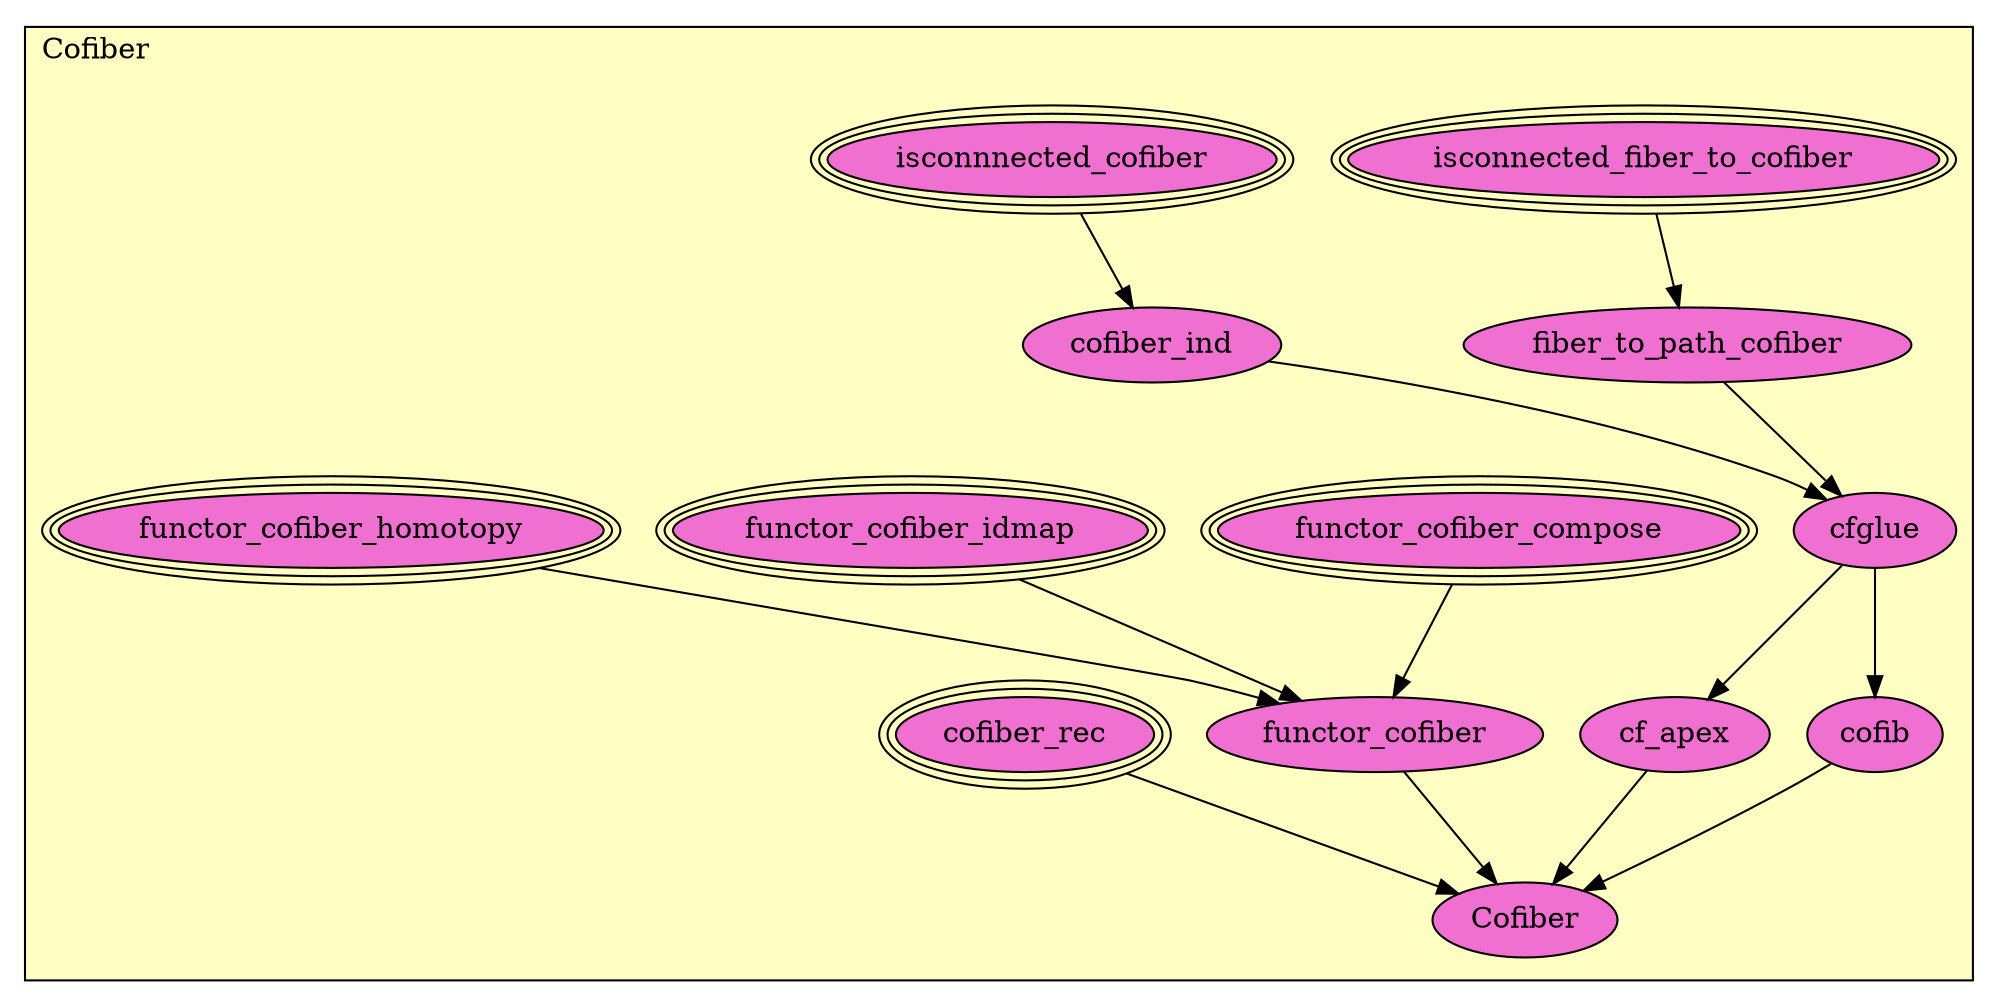 digraph HoTT_Homotopy_Cofiber {
  graph [ratio=0.5]
  node [style=filled]
Cofiber_isconnected_fiber_to_cofiber [label="isconnected_fiber_to_cofiber", URL=<Cofiber.html#isconnected_fiber_to_cofiber>, peripheries=3, fillcolor="#F070D1"] ;
Cofiber_fiber_to_path_cofiber [label="fiber_to_path_cofiber", URL=<Cofiber.html#fiber_to_path_cofiber>, fillcolor="#F070D1"] ;
Cofiber_isconnnected_cofiber [label="isconnnected_cofiber", URL=<Cofiber.html#isconnnected_cofiber>, peripheries=3, fillcolor="#F070D1"] ;
Cofiber_functor_cofiber_compose [label="functor_cofiber_compose", URL=<Cofiber.html#functor_cofiber_compose>, peripheries=3, fillcolor="#F070D1"] ;
Cofiber_functor_cofiber_idmap [label="functor_cofiber_idmap", URL=<Cofiber.html#functor_cofiber_idmap>, peripheries=3, fillcolor="#F070D1"] ;
Cofiber_functor_cofiber_homotopy [label="functor_cofiber_homotopy", URL=<Cofiber.html#functor_cofiber_homotopy>, peripheries=3, fillcolor="#F070D1"] ;
Cofiber_functor_cofiber [label="functor_cofiber", URL=<Cofiber.html#functor_cofiber>, fillcolor="#F070D1"] ;
Cofiber_cofiber_ind [label="cofiber_ind", URL=<Cofiber.html#cofiber_ind>, fillcolor="#F070D1"] ;
Cofiber_cofiber_rec [label="cofiber_rec", URL=<Cofiber.html#cofiber_rec>, peripheries=3, fillcolor="#F070D1"] ;
Cofiber_cfglue [label="cfglue", URL=<Cofiber.html#cfglue>, fillcolor="#F070D1"] ;
Cofiber_cf_apex [label="cf_apex", URL=<Cofiber.html#cf_apex>, fillcolor="#F070D1"] ;
Cofiber_cofib [label="cofib", URL=<Cofiber.html#cofib>, fillcolor="#F070D1"] ;
Cofiber_Cofiber [label="Cofiber", URL=<Cofiber.html#Cofiber>, fillcolor="#F070D1"] ;
  Cofiber_isconnected_fiber_to_cofiber -> Cofiber_fiber_to_path_cofiber [] ;
  Cofiber_fiber_to_path_cofiber -> Cofiber_cfglue [] ;
  Cofiber_isconnnected_cofiber -> Cofiber_cofiber_ind [] ;
  Cofiber_functor_cofiber_compose -> Cofiber_functor_cofiber [] ;
  Cofiber_functor_cofiber_idmap -> Cofiber_functor_cofiber [] ;
  Cofiber_functor_cofiber_homotopy -> Cofiber_functor_cofiber [] ;
  Cofiber_functor_cofiber -> Cofiber_Cofiber [] ;
  Cofiber_cofiber_ind -> Cofiber_cfglue [] ;
  Cofiber_cofiber_rec -> Cofiber_Cofiber [] ;
  Cofiber_cfglue -> Cofiber_cf_apex [] ;
  Cofiber_cfglue -> Cofiber_cofib [] ;
  Cofiber_cf_apex -> Cofiber_Cofiber [] ;
  Cofiber_cofib -> Cofiber_Cofiber [] ;
subgraph cluster_Cofiber { label="Cofiber"; fillcolor="#FFFFC3"; labeljust=l; style=filled 
Cofiber_Cofiber; Cofiber_cofib; Cofiber_cf_apex; Cofiber_cfglue; Cofiber_cofiber_rec; Cofiber_cofiber_ind; Cofiber_functor_cofiber; Cofiber_functor_cofiber_homotopy; Cofiber_functor_cofiber_idmap; Cofiber_functor_cofiber_compose; Cofiber_isconnnected_cofiber; Cofiber_fiber_to_path_cofiber; Cofiber_isconnected_fiber_to_cofiber; };
} /* END */
